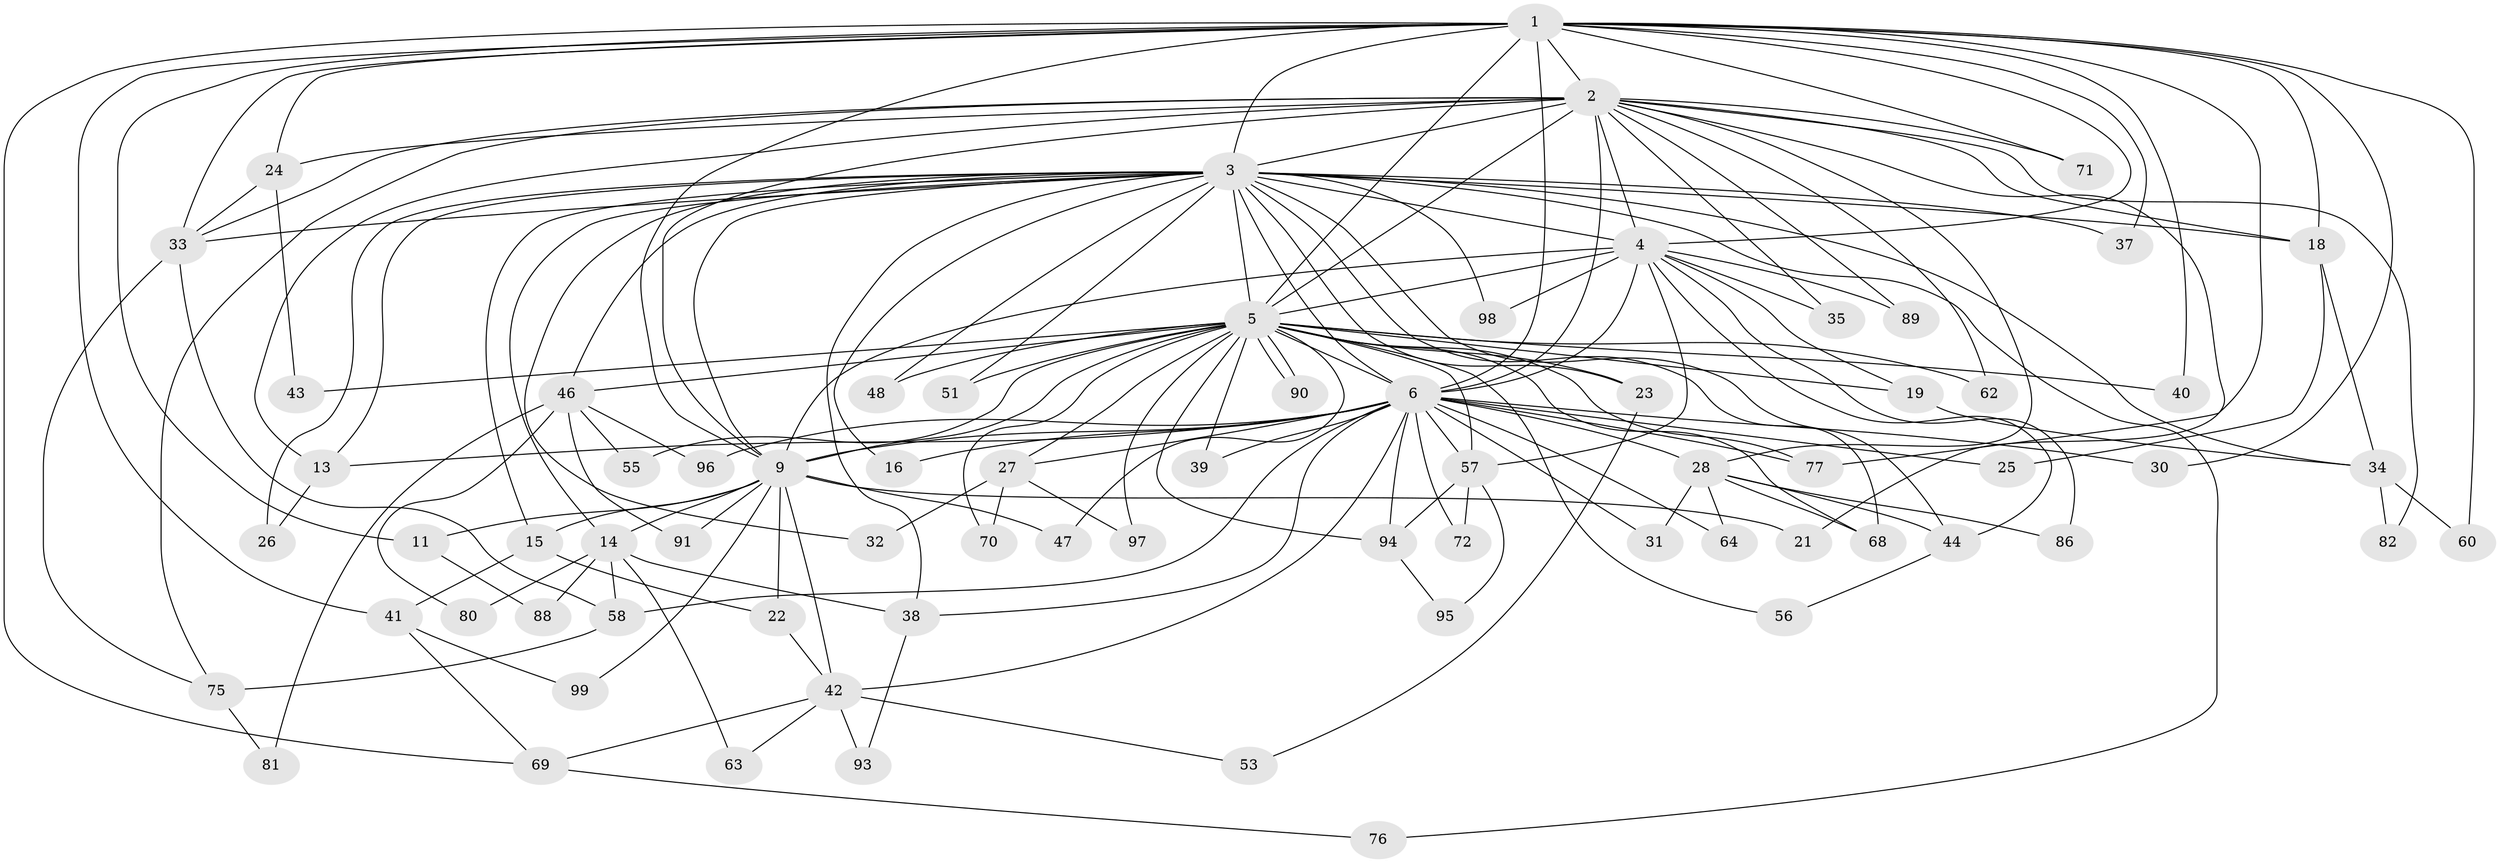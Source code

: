 // original degree distribution, {22: 0.01, 16: 0.01, 18: 0.02, 17: 0.01, 21: 0.01, 29: 0.01, 14: 0.01, 19: 0.01, 25: 0.01, 3: 0.15, 2: 0.55, 4: 0.12, 5: 0.03, 6: 0.03, 8: 0.01, 7: 0.01}
// Generated by graph-tools (version 1.1) at 2025/11/02/21/25 10:11:07]
// undirected, 72 vertices, 166 edges
graph export_dot {
graph [start="1"]
  node [color=gray90,style=filled];
  1 [super="+85"];
  2 [super="+7"];
  3 [super="+8"];
  4 [super="+12"];
  5 [super="+10"];
  6 [super="+79"];
  9 [super="+17"];
  11;
  13 [super="+20"];
  14 [super="+50"];
  15;
  16;
  18 [super="+45"];
  19;
  21;
  22;
  23 [super="+36"];
  24 [super="+49"];
  25;
  26;
  27 [super="+29"];
  28 [super="+59"];
  30;
  31;
  32;
  33 [super="+78"];
  34 [super="+54"];
  35;
  37;
  38;
  39 [super="+52"];
  40;
  41;
  42 [super="+61"];
  43 [super="+66"];
  44 [super="+65"];
  46;
  47;
  48;
  51;
  53;
  55 [super="+74"];
  56;
  57 [super="+73"];
  58 [super="+67"];
  60;
  62;
  63;
  64;
  68 [super="+84"];
  69 [super="+83"];
  70;
  71;
  72;
  75 [super="+92"];
  76;
  77 [super="+87"];
  80;
  81;
  82;
  86;
  88;
  89;
  90;
  91;
  93;
  94 [super="+100"];
  95;
  96;
  97;
  98;
  99;
  1 -- 2 [weight=2];
  1 -- 3 [weight=2];
  1 -- 4;
  1 -- 5 [weight=2];
  1 -- 6 [weight=2];
  1 -- 9;
  1 -- 11;
  1 -- 24;
  1 -- 30;
  1 -- 33;
  1 -- 37;
  1 -- 40;
  1 -- 41;
  1 -- 60;
  1 -- 69;
  1 -- 71;
  1 -- 77;
  1 -- 18;
  2 -- 3 [weight=4];
  2 -- 4 [weight=2];
  2 -- 5 [weight=4];
  2 -- 6 [weight=2];
  2 -- 9 [weight=2];
  2 -- 21;
  2 -- 24;
  2 -- 28;
  2 -- 62;
  2 -- 71;
  2 -- 82;
  2 -- 89;
  2 -- 33;
  2 -- 35;
  2 -- 13;
  2 -- 18;
  2 -- 75;
  3 -- 4 [weight=2];
  3 -- 5 [weight=4];
  3 -- 6 [weight=2];
  3 -- 9 [weight=2];
  3 -- 13;
  3 -- 14;
  3 -- 16;
  3 -- 18;
  3 -- 26;
  3 -- 37;
  3 -- 38;
  3 -- 76;
  3 -- 15;
  3 -- 23;
  3 -- 32;
  3 -- 34;
  3 -- 98;
  3 -- 44;
  3 -- 46;
  3 -- 48;
  3 -- 51;
  3 -- 33;
  3 -- 68;
  4 -- 5 [weight=2];
  4 -- 6;
  4 -- 9 [weight=2];
  4 -- 19;
  4 -- 35;
  4 -- 57;
  4 -- 86;
  4 -- 89;
  4 -- 98;
  4 -- 44;
  5 -- 6 [weight=3];
  5 -- 9 [weight=3];
  5 -- 27 [weight=2];
  5 -- 40;
  5 -- 46;
  5 -- 47;
  5 -- 55 [weight=2];
  5 -- 57;
  5 -- 62;
  5 -- 68;
  5 -- 70;
  5 -- 90;
  5 -- 90;
  5 -- 97;
  5 -- 77;
  5 -- 19;
  5 -- 23 [weight=2];
  5 -- 94;
  5 -- 39;
  5 -- 43 [weight=2];
  5 -- 48;
  5 -- 51;
  5 -- 56;
  6 -- 9;
  6 -- 16;
  6 -- 25;
  6 -- 27;
  6 -- 28 [weight=2];
  6 -- 30;
  6 -- 31;
  6 -- 38;
  6 -- 42;
  6 -- 64;
  6 -- 72;
  6 -- 96;
  6 -- 58;
  6 -- 57;
  6 -- 94;
  6 -- 13;
  6 -- 39;
  6 -- 77;
  9 -- 11;
  9 -- 14;
  9 -- 15;
  9 -- 22;
  9 -- 42;
  9 -- 47;
  9 -- 99;
  9 -- 21;
  9 -- 91;
  11 -- 88;
  13 -- 26;
  14 -- 80;
  14 -- 88;
  14 -- 38;
  14 -- 58;
  14 -- 63;
  15 -- 22;
  15 -- 41;
  18 -- 25;
  18 -- 34;
  19 -- 34;
  22 -- 42;
  23 -- 53;
  24 -- 43;
  24 -- 33;
  27 -- 32;
  27 -- 70;
  27 -- 97;
  28 -- 31;
  28 -- 44;
  28 -- 64;
  28 -- 68;
  28 -- 86;
  33 -- 58;
  33 -- 75;
  34 -- 60;
  34 -- 82;
  38 -- 93;
  41 -- 99;
  41 -- 69;
  42 -- 53;
  42 -- 63;
  42 -- 93;
  42 -- 69;
  44 -- 56;
  46 -- 55;
  46 -- 80;
  46 -- 81;
  46 -- 91;
  46 -- 96;
  57 -- 72;
  57 -- 95;
  57 -- 94;
  58 -- 75;
  69 -- 76;
  75 -- 81;
  94 -- 95;
}
